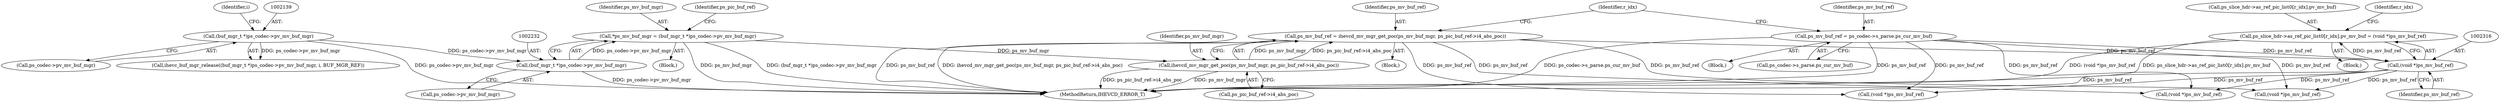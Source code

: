 digraph "0_Android_a1424724a00d62ac5efa0e27953eed66850d662f@array" {
"1002307" [label="(Call,ps_slice_hdr->as_ref_pic_list0[r_idx].pv_mv_buf = (void *)ps_mv_buf_ref)"];
"1002315" [label="(Call,(void *)ps_mv_buf_ref)"];
"1002257" [label="(Call,ps_mv_buf_ref = ps_codec->s_parse.ps_cur_mv_buf)"];
"1002266" [label="(Call,ps_mv_buf_ref = ihevcd_mv_mgr_get_poc(ps_mv_buf_mgr, ps_pic_buf_ref->i4_abs_poc))"];
"1002268" [label="(Call,ihevcd_mv_mgr_get_poc(ps_mv_buf_mgr, ps_pic_buf_ref->i4_abs_poc))"];
"1002229" [label="(Call,*ps_mv_buf_mgr = (buf_mgr_t *)ps_codec->pv_mv_buf_mgr)"];
"1002231" [label="(Call,(buf_mgr_t *)ps_codec->pv_mv_buf_mgr)"];
"1002138" [label="(Call,(buf_mgr_t *)ps_codec->pv_mv_buf_mgr)"];
"1002233" [label="(Call,ps_codec->pv_mv_buf_mgr)"];
"1002315" [label="(Call,(void *)ps_mv_buf_ref)"];
"1002247" [label="(Block,)"];
"1002275" [label="(Identifier,r_idx)"];
"1002140" [label="(Call,ps_codec->pv_mv_buf_mgr)"];
"1002308" [label="(Call,ps_slice_hdr->as_ref_pic_list0[r_idx].pv_mv_buf)"];
"1002137" [label="(Call,ihevc_buf_mgr_release((buf_mgr_t *)ps_codec->pv_mv_buf_mgr, i, BUF_MGR_REF))"];
"1002230" [label="(Identifier,ps_mv_buf_mgr)"];
"1002270" [label="(Call,ps_pic_buf_ref->i4_abs_poc)"];
"1002258" [label="(Identifier,ps_mv_buf_ref)"];
"1002231" [label="(Call,(buf_mgr_t *)ps_codec->pv_mv_buf_mgr)"];
"1002266" [label="(Call,ps_mv_buf_ref = ihevcd_mv_mgr_get_poc(ps_mv_buf_mgr, ps_pic_buf_ref->i4_abs_poc))"];
"1002229" [label="(Call,*ps_mv_buf_mgr = (buf_mgr_t *)ps_codec->pv_mv_buf_mgr)"];
"1002237" [label="(Identifier,ps_pic_buf_ref)"];
"1002269" [label="(Identifier,ps_mv_buf_mgr)"];
"1002268" [label="(Call,ihevcd_mv_mgr_get_poc(ps_mv_buf_mgr, ps_pic_buf_ref->i4_abs_poc))"];
"1002307" [label="(Call,ps_slice_hdr->as_ref_pic_list0[r_idx].pv_mv_buf = (void *)ps_mv_buf_ref)"];
"1002265" [label="(Block,)"];
"1002267" [label="(Identifier,ps_mv_buf_ref)"];
"1002295" [label="(Block,)"];
"1002317" [label="(Identifier,ps_mv_buf_ref)"];
"1002143" [label="(Identifier,i)"];
"1002349" [label="(Call,(void *)ps_mv_buf_ref)"];
"1002428" [label="(Call,(void *)ps_mv_buf_ref)"];
"1002283" [label="(Identifier,r_idx)"];
"1002216" [label="(Block,)"];
"1002394" [label="(Call,(void *)ps_mv_buf_ref)"];
"1002259" [label="(Call,ps_codec->s_parse.ps_cur_mv_buf)"];
"1002617" [label="(MethodReturn,IHEVCD_ERROR_T)"];
"1002257" [label="(Call,ps_mv_buf_ref = ps_codec->s_parse.ps_cur_mv_buf)"];
"1002138" [label="(Call,(buf_mgr_t *)ps_codec->pv_mv_buf_mgr)"];
"1002307" -> "1002295"  [label="AST: "];
"1002307" -> "1002315"  [label="CFG: "];
"1002308" -> "1002307"  [label="AST: "];
"1002315" -> "1002307"  [label="AST: "];
"1002283" -> "1002307"  [label="CFG: "];
"1002307" -> "1002617"  [label="DDG: (void *)ps_mv_buf_ref"];
"1002307" -> "1002617"  [label="DDG: ps_slice_hdr->as_ref_pic_list0[r_idx].pv_mv_buf"];
"1002315" -> "1002307"  [label="DDG: ps_mv_buf_ref"];
"1002315" -> "1002317"  [label="CFG: "];
"1002316" -> "1002315"  [label="AST: "];
"1002317" -> "1002315"  [label="AST: "];
"1002315" -> "1002617"  [label="DDG: ps_mv_buf_ref"];
"1002257" -> "1002315"  [label="DDG: ps_mv_buf_ref"];
"1002266" -> "1002315"  [label="DDG: ps_mv_buf_ref"];
"1002315" -> "1002349"  [label="DDG: ps_mv_buf_ref"];
"1002315" -> "1002394"  [label="DDG: ps_mv_buf_ref"];
"1002315" -> "1002428"  [label="DDG: ps_mv_buf_ref"];
"1002257" -> "1002247"  [label="AST: "];
"1002257" -> "1002259"  [label="CFG: "];
"1002258" -> "1002257"  [label="AST: "];
"1002259" -> "1002257"  [label="AST: "];
"1002275" -> "1002257"  [label="CFG: "];
"1002257" -> "1002617"  [label="DDG: ps_mv_buf_ref"];
"1002257" -> "1002617"  [label="DDG: ps_codec->s_parse.ps_cur_mv_buf"];
"1002257" -> "1002349"  [label="DDG: ps_mv_buf_ref"];
"1002257" -> "1002394"  [label="DDG: ps_mv_buf_ref"];
"1002257" -> "1002428"  [label="DDG: ps_mv_buf_ref"];
"1002266" -> "1002265"  [label="AST: "];
"1002266" -> "1002268"  [label="CFG: "];
"1002267" -> "1002266"  [label="AST: "];
"1002268" -> "1002266"  [label="AST: "];
"1002275" -> "1002266"  [label="CFG: "];
"1002266" -> "1002617"  [label="DDG: ps_mv_buf_ref"];
"1002266" -> "1002617"  [label="DDG: ihevcd_mv_mgr_get_poc(ps_mv_buf_mgr, ps_pic_buf_ref->i4_abs_poc)"];
"1002268" -> "1002266"  [label="DDG: ps_mv_buf_mgr"];
"1002268" -> "1002266"  [label="DDG: ps_pic_buf_ref->i4_abs_poc"];
"1002266" -> "1002349"  [label="DDG: ps_mv_buf_ref"];
"1002266" -> "1002394"  [label="DDG: ps_mv_buf_ref"];
"1002266" -> "1002428"  [label="DDG: ps_mv_buf_ref"];
"1002268" -> "1002270"  [label="CFG: "];
"1002269" -> "1002268"  [label="AST: "];
"1002270" -> "1002268"  [label="AST: "];
"1002268" -> "1002617"  [label="DDG: ps_pic_buf_ref->i4_abs_poc"];
"1002268" -> "1002617"  [label="DDG: ps_mv_buf_mgr"];
"1002229" -> "1002268"  [label="DDG: ps_mv_buf_mgr"];
"1002229" -> "1002216"  [label="AST: "];
"1002229" -> "1002231"  [label="CFG: "];
"1002230" -> "1002229"  [label="AST: "];
"1002231" -> "1002229"  [label="AST: "];
"1002237" -> "1002229"  [label="CFG: "];
"1002229" -> "1002617"  [label="DDG: ps_mv_buf_mgr"];
"1002229" -> "1002617"  [label="DDG: (buf_mgr_t *)ps_codec->pv_mv_buf_mgr"];
"1002231" -> "1002229"  [label="DDG: ps_codec->pv_mv_buf_mgr"];
"1002231" -> "1002233"  [label="CFG: "];
"1002232" -> "1002231"  [label="AST: "];
"1002233" -> "1002231"  [label="AST: "];
"1002231" -> "1002617"  [label="DDG: ps_codec->pv_mv_buf_mgr"];
"1002138" -> "1002231"  [label="DDG: ps_codec->pv_mv_buf_mgr"];
"1002138" -> "1002137"  [label="AST: "];
"1002138" -> "1002140"  [label="CFG: "];
"1002139" -> "1002138"  [label="AST: "];
"1002140" -> "1002138"  [label="AST: "];
"1002143" -> "1002138"  [label="CFG: "];
"1002138" -> "1002617"  [label="DDG: ps_codec->pv_mv_buf_mgr"];
"1002138" -> "1002137"  [label="DDG: ps_codec->pv_mv_buf_mgr"];
}

